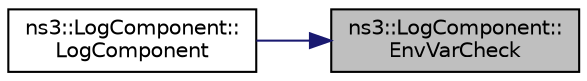 digraph "ns3::LogComponent::EnvVarCheck"
{
 // LATEX_PDF_SIZE
  edge [fontname="Helvetica",fontsize="10",labelfontname="Helvetica",labelfontsize="10"];
  node [fontname="Helvetica",fontsize="10",shape=record];
  rankdir="RL";
  Node1 [label="ns3::LogComponent::\lEnvVarCheck",height=0.2,width=0.4,color="black", fillcolor="grey75", style="filled", fontcolor="black",tooltip="Parse the NS_LOG environment variable for options relating to this LogComponent."];
  Node1 -> Node2 [dir="back",color="midnightblue",fontsize="10",style="solid",fontname="Helvetica"];
  Node2 [label="ns3::LogComponent::\lLogComponent",height=0.2,width=0.4,color="black", fillcolor="white", style="filled",URL="$classns3_1_1_log_component.html#aaa3477d5874bd4d30f4ffc8240892877",tooltip="Constructor."];
}
